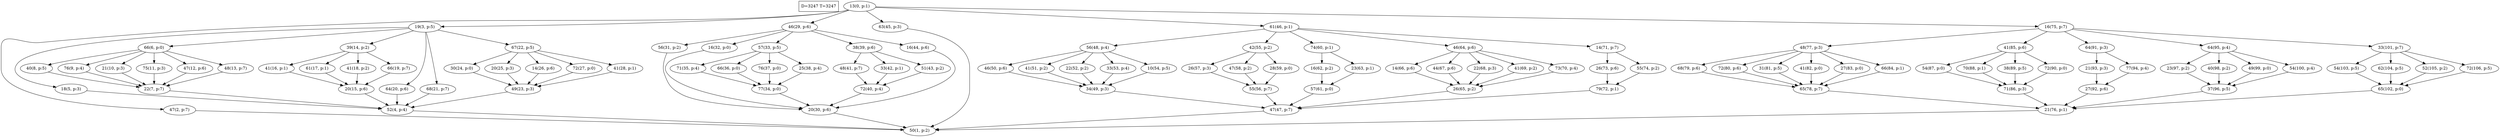 digraph Task {
i [shape=box, label="D=3247 T=3247"]; 
0 [label="13(0, p:1)"];
1 [label="50(1, p:2)"];
2 [label="47(2, p:7)"];
3 [label="19(3, p:5)"];
4 [label="52(4, p:4)"];
5 [label="18(5, p:3)"];
6 [label="66(6, p:0)"];
7 [label="22(7, p:7)"];
8 [label="40(8, p:5)"];
9 [label="76(9, p:4)"];
10 [label="21(10, p:3)"];
11 [label="75(11, p:3)"];
12 [label="47(12, p:6)"];
13 [label="48(13, p:7)"];
14 [label="39(14, p:2)"];
15 [label="20(15, p:6)"];
16 [label="41(16, p:1)"];
17 [label="61(17, p:1)"];
18 [label="41(18, p:2)"];
19 [label="66(19, p:7)"];
20 [label="64(20, p:6)"];
21 [label="68(21, p:7)"];
22 [label="67(22, p:5)"];
23 [label="49(23, p:3)"];
24 [label="30(24, p:0)"];
25 [label="20(25, p:3)"];
26 [label="14(26, p:6)"];
27 [label="72(27, p:0)"];
28 [label="41(28, p:1)"];
29 [label="46(29, p:6)"];
30 [label="20(30, p:6)"];
31 [label="56(31, p:2)"];
32 [label="16(32, p:0)"];
33 [label="57(33, p:5)"];
34 [label="77(34, p:0)"];
35 [label="71(35, p:4)"];
36 [label="66(36, p:0)"];
37 [label="76(37, p:0)"];
38 [label="25(38, p:4)"];
39 [label="38(39, p:6)"];
40 [label="72(40, p:4)"];
41 [label="48(41, p:7)"];
42 [label="33(42, p:1)"];
43 [label="51(43, p:2)"];
44 [label="16(44, p:6)"];
45 [label="63(45, p:3)"];
46 [label="61(46, p:1)"];
47 [label="47(47, p:7)"];
48 [label="56(48, p:4)"];
49 [label="34(49, p:3)"];
50 [label="46(50, p:6)"];
51 [label="41(51, p:2)"];
52 [label="22(52, p:2)"];
53 [label="33(53, p:4)"];
54 [label="10(54, p:5)"];
55 [label="42(55, p:2)"];
56 [label="55(56, p:7)"];
57 [label="26(57, p:3)"];
58 [label="47(58, p:2)"];
59 [label="28(59, p:0)"];
60 [label="74(60, p:1)"];
61 [label="57(61, p:0)"];
62 [label="16(62, p:2)"];
63 [label="23(63, p:1)"];
64 [label="46(64, p:6)"];
65 [label="26(65, p:2)"];
66 [label="14(66, p:6)"];
67 [label="44(67, p:6)"];
68 [label="22(68, p:3)"];
69 [label="41(69, p:2)"];
70 [label="73(70, p:4)"];
71 [label="14(71, p:7)"];
72 [label="79(72, p:1)"];
73 [label="26(73, p:6)"];
74 [label="55(74, p:2)"];
75 [label="16(75, p:7)"];
76 [label="21(76, p:1)"];
77 [label="48(77, p:3)"];
78 [label="65(78, p:7)"];
79 [label="68(79, p:6)"];
80 [label="72(80, p:6)"];
81 [label="31(81, p:5)"];
82 [label="41(82, p:0)"];
83 [label="27(83, p:0)"];
84 [label="66(84, p:1)"];
85 [label="41(85, p:6)"];
86 [label="71(86, p:3)"];
87 [label="54(87, p:0)"];
88 [label="70(88, p:1)"];
89 [label="38(89, p:5)"];
90 [label="72(90, p:0)"];
91 [label="64(91, p:3)"];
92 [label="27(92, p:6)"];
93 [label="21(93, p:3)"];
94 [label="77(94, p:4)"];
95 [label="64(95, p:4)"];
96 [label="37(96, p:5)"];
97 [label="23(97, p:2)"];
98 [label="40(98, p:2)"];
99 [label="49(99, p:0)"];
100 [label="54(100, p:4)"];
101 [label="33(101, p:7)"];
102 [label="65(102, p:0)"];
103 [label="54(103, p:5)"];
104 [label="62(104, p:5)"];
105 [label="52(105, p:2)"];
106 [label="72(106, p:5)"];
0 -> 2;
0 -> 3;
0 -> 29;
0 -> 45;
0 -> 46;
0 -> 75;
2 -> 1;
3 -> 5;
3 -> 6;
3 -> 14;
3 -> 20;
3 -> 21;
3 -> 22;
4 -> 1;
5 -> 4;
6 -> 8;
6 -> 9;
6 -> 10;
6 -> 11;
6 -> 12;
6 -> 13;
7 -> 4;
8 -> 7;
9 -> 7;
10 -> 7;
11 -> 7;
12 -> 7;
13 -> 7;
14 -> 16;
14 -> 17;
14 -> 18;
14 -> 19;
15 -> 4;
16 -> 15;
17 -> 15;
18 -> 15;
19 -> 15;
20 -> 4;
21 -> 4;
22 -> 24;
22 -> 25;
22 -> 26;
22 -> 27;
22 -> 28;
23 -> 4;
24 -> 23;
25 -> 23;
26 -> 23;
27 -> 23;
28 -> 23;
29 -> 31;
29 -> 32;
29 -> 33;
29 -> 39;
29 -> 44;
30 -> 1;
31 -> 30;
32 -> 30;
33 -> 35;
33 -> 36;
33 -> 37;
33 -> 38;
34 -> 30;
35 -> 34;
36 -> 34;
37 -> 34;
38 -> 34;
39 -> 41;
39 -> 42;
39 -> 43;
40 -> 30;
41 -> 40;
42 -> 40;
43 -> 40;
44 -> 30;
45 -> 1;
46 -> 48;
46 -> 55;
46 -> 60;
46 -> 64;
46 -> 71;
47 -> 1;
48 -> 50;
48 -> 51;
48 -> 52;
48 -> 53;
48 -> 54;
49 -> 47;
50 -> 49;
51 -> 49;
52 -> 49;
53 -> 49;
54 -> 49;
55 -> 57;
55 -> 58;
55 -> 59;
56 -> 47;
57 -> 56;
58 -> 56;
59 -> 56;
60 -> 62;
60 -> 63;
61 -> 47;
62 -> 61;
63 -> 61;
64 -> 66;
64 -> 67;
64 -> 68;
64 -> 69;
64 -> 70;
65 -> 47;
66 -> 65;
67 -> 65;
68 -> 65;
69 -> 65;
70 -> 65;
71 -> 73;
71 -> 74;
72 -> 47;
73 -> 72;
74 -> 72;
75 -> 77;
75 -> 85;
75 -> 91;
75 -> 95;
75 -> 101;
76 -> 1;
77 -> 79;
77 -> 80;
77 -> 81;
77 -> 82;
77 -> 83;
77 -> 84;
78 -> 76;
79 -> 78;
80 -> 78;
81 -> 78;
82 -> 78;
83 -> 78;
84 -> 78;
85 -> 87;
85 -> 88;
85 -> 89;
85 -> 90;
86 -> 76;
87 -> 86;
88 -> 86;
89 -> 86;
90 -> 86;
91 -> 93;
91 -> 94;
92 -> 76;
93 -> 92;
94 -> 92;
95 -> 97;
95 -> 98;
95 -> 99;
95 -> 100;
96 -> 76;
97 -> 96;
98 -> 96;
99 -> 96;
100 -> 96;
101 -> 103;
101 -> 104;
101 -> 105;
101 -> 106;
102 -> 76;
103 -> 102;
104 -> 102;
105 -> 102;
106 -> 102;
}